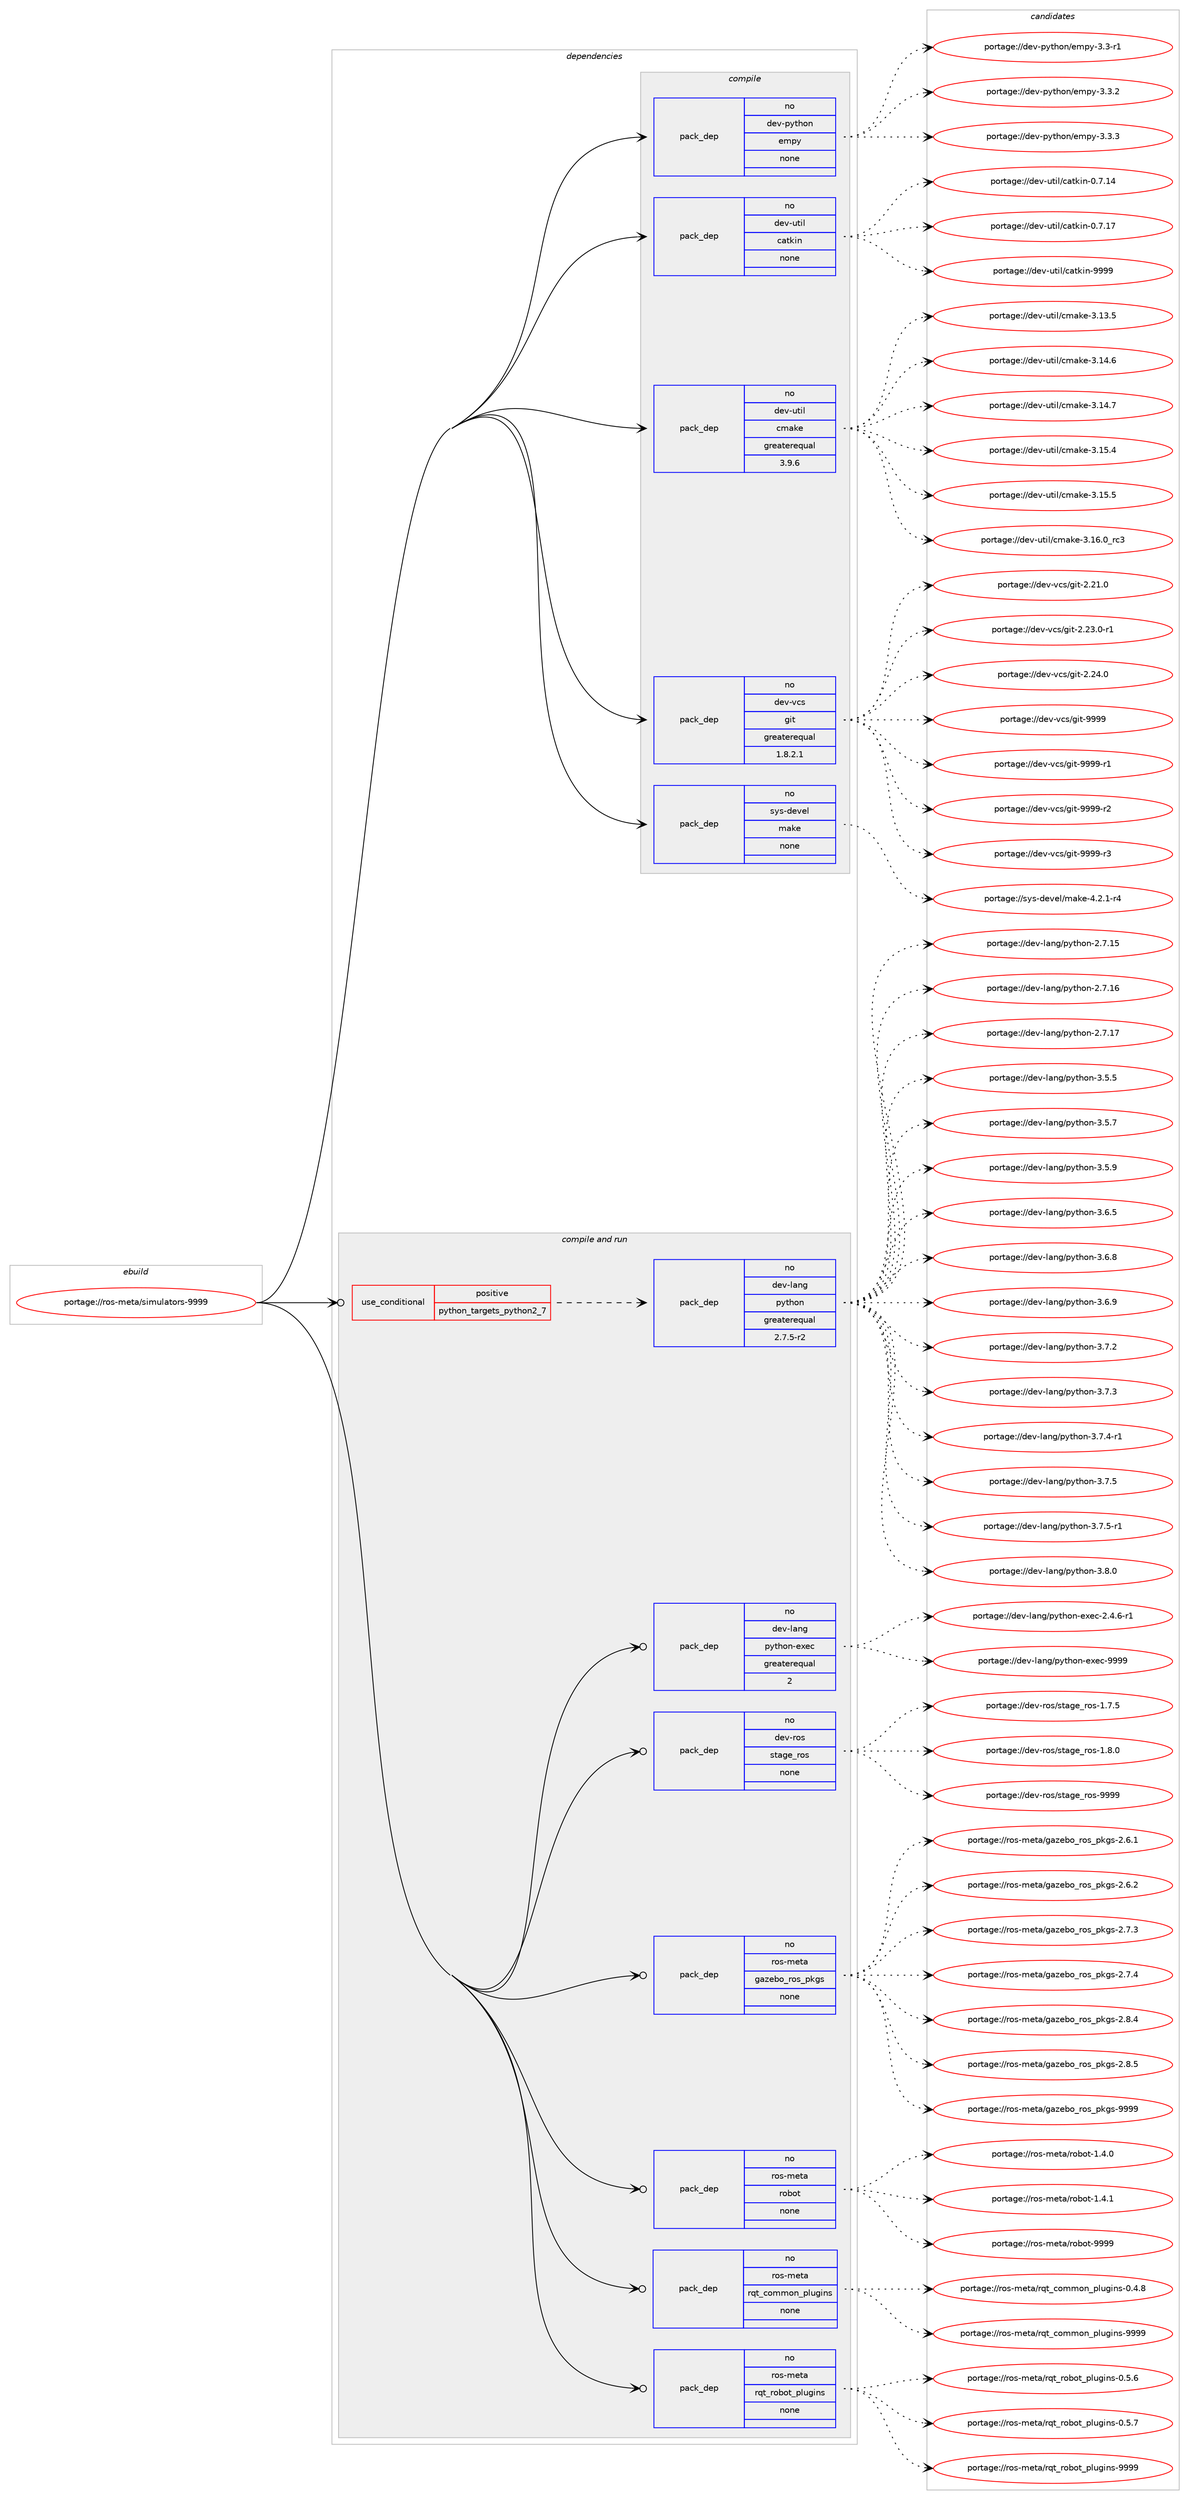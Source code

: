 digraph prolog {

# *************
# Graph options
# *************

newrank=true;
concentrate=true;
compound=true;
graph [rankdir=LR,fontname=Helvetica,fontsize=10,ranksep=1.5];#, ranksep=2.5, nodesep=0.2];
edge  [arrowhead=vee];
node  [fontname=Helvetica,fontsize=10];

# **********
# The ebuild
# **********

subgraph cluster_leftcol {
color=gray;
rank=same;
label=<<i>ebuild</i>>;
id [label="portage://ros-meta/simulators-9999", color=red, width=4, href="../ros-meta/simulators-9999.svg"];
}

# ****************
# The dependencies
# ****************

subgraph cluster_midcol {
color=gray;
label=<<i>dependencies</i>>;
subgraph cluster_compile {
fillcolor="#eeeeee";
style=filled;
label=<<i>compile</i>>;
subgraph pack280493 {
dependency382003 [label=<<TABLE BORDER="0" CELLBORDER="1" CELLSPACING="0" CELLPADDING="4" WIDTH="220"><TR><TD ROWSPAN="6" CELLPADDING="30">pack_dep</TD></TR><TR><TD WIDTH="110">no</TD></TR><TR><TD>dev-python</TD></TR><TR><TD>empy</TD></TR><TR><TD>none</TD></TR><TR><TD></TD></TR></TABLE>>, shape=none, color=blue];
}
id:e -> dependency382003:w [weight=20,style="solid",arrowhead="vee"];
subgraph pack280494 {
dependency382004 [label=<<TABLE BORDER="0" CELLBORDER="1" CELLSPACING="0" CELLPADDING="4" WIDTH="220"><TR><TD ROWSPAN="6" CELLPADDING="30">pack_dep</TD></TR><TR><TD WIDTH="110">no</TD></TR><TR><TD>dev-util</TD></TR><TR><TD>catkin</TD></TR><TR><TD>none</TD></TR><TR><TD></TD></TR></TABLE>>, shape=none, color=blue];
}
id:e -> dependency382004:w [weight=20,style="solid",arrowhead="vee"];
subgraph pack280495 {
dependency382005 [label=<<TABLE BORDER="0" CELLBORDER="1" CELLSPACING="0" CELLPADDING="4" WIDTH="220"><TR><TD ROWSPAN="6" CELLPADDING="30">pack_dep</TD></TR><TR><TD WIDTH="110">no</TD></TR><TR><TD>dev-util</TD></TR><TR><TD>cmake</TD></TR><TR><TD>greaterequal</TD></TR><TR><TD>3.9.6</TD></TR></TABLE>>, shape=none, color=blue];
}
id:e -> dependency382005:w [weight=20,style="solid",arrowhead="vee"];
subgraph pack280496 {
dependency382006 [label=<<TABLE BORDER="0" CELLBORDER="1" CELLSPACING="0" CELLPADDING="4" WIDTH="220"><TR><TD ROWSPAN="6" CELLPADDING="30">pack_dep</TD></TR><TR><TD WIDTH="110">no</TD></TR><TR><TD>dev-vcs</TD></TR><TR><TD>git</TD></TR><TR><TD>greaterequal</TD></TR><TR><TD>1.8.2.1</TD></TR></TABLE>>, shape=none, color=blue];
}
id:e -> dependency382006:w [weight=20,style="solid",arrowhead="vee"];
subgraph pack280497 {
dependency382007 [label=<<TABLE BORDER="0" CELLBORDER="1" CELLSPACING="0" CELLPADDING="4" WIDTH="220"><TR><TD ROWSPAN="6" CELLPADDING="30">pack_dep</TD></TR><TR><TD WIDTH="110">no</TD></TR><TR><TD>sys-devel</TD></TR><TR><TD>make</TD></TR><TR><TD>none</TD></TR><TR><TD></TD></TR></TABLE>>, shape=none, color=blue];
}
id:e -> dependency382007:w [weight=20,style="solid",arrowhead="vee"];
}
subgraph cluster_compileandrun {
fillcolor="#eeeeee";
style=filled;
label=<<i>compile and run</i>>;
subgraph cond95082 {
dependency382008 [label=<<TABLE BORDER="0" CELLBORDER="1" CELLSPACING="0" CELLPADDING="4"><TR><TD ROWSPAN="3" CELLPADDING="10">use_conditional</TD></TR><TR><TD>positive</TD></TR><TR><TD>python_targets_python2_7</TD></TR></TABLE>>, shape=none, color=red];
subgraph pack280498 {
dependency382009 [label=<<TABLE BORDER="0" CELLBORDER="1" CELLSPACING="0" CELLPADDING="4" WIDTH="220"><TR><TD ROWSPAN="6" CELLPADDING="30">pack_dep</TD></TR><TR><TD WIDTH="110">no</TD></TR><TR><TD>dev-lang</TD></TR><TR><TD>python</TD></TR><TR><TD>greaterequal</TD></TR><TR><TD>2.7.5-r2</TD></TR></TABLE>>, shape=none, color=blue];
}
dependency382008:e -> dependency382009:w [weight=20,style="dashed",arrowhead="vee"];
}
id:e -> dependency382008:w [weight=20,style="solid",arrowhead="odotvee"];
subgraph pack280499 {
dependency382010 [label=<<TABLE BORDER="0" CELLBORDER="1" CELLSPACING="0" CELLPADDING="4" WIDTH="220"><TR><TD ROWSPAN="6" CELLPADDING="30">pack_dep</TD></TR><TR><TD WIDTH="110">no</TD></TR><TR><TD>dev-lang</TD></TR><TR><TD>python-exec</TD></TR><TR><TD>greaterequal</TD></TR><TR><TD>2</TD></TR></TABLE>>, shape=none, color=blue];
}
id:e -> dependency382010:w [weight=20,style="solid",arrowhead="odotvee"];
subgraph pack280500 {
dependency382011 [label=<<TABLE BORDER="0" CELLBORDER="1" CELLSPACING="0" CELLPADDING="4" WIDTH="220"><TR><TD ROWSPAN="6" CELLPADDING="30">pack_dep</TD></TR><TR><TD WIDTH="110">no</TD></TR><TR><TD>dev-ros</TD></TR><TR><TD>stage_ros</TD></TR><TR><TD>none</TD></TR><TR><TD></TD></TR></TABLE>>, shape=none, color=blue];
}
id:e -> dependency382011:w [weight=20,style="solid",arrowhead="odotvee"];
subgraph pack280501 {
dependency382012 [label=<<TABLE BORDER="0" CELLBORDER="1" CELLSPACING="0" CELLPADDING="4" WIDTH="220"><TR><TD ROWSPAN="6" CELLPADDING="30">pack_dep</TD></TR><TR><TD WIDTH="110">no</TD></TR><TR><TD>ros-meta</TD></TR><TR><TD>gazebo_ros_pkgs</TD></TR><TR><TD>none</TD></TR><TR><TD></TD></TR></TABLE>>, shape=none, color=blue];
}
id:e -> dependency382012:w [weight=20,style="solid",arrowhead="odotvee"];
subgraph pack280502 {
dependency382013 [label=<<TABLE BORDER="0" CELLBORDER="1" CELLSPACING="0" CELLPADDING="4" WIDTH="220"><TR><TD ROWSPAN="6" CELLPADDING="30">pack_dep</TD></TR><TR><TD WIDTH="110">no</TD></TR><TR><TD>ros-meta</TD></TR><TR><TD>robot</TD></TR><TR><TD>none</TD></TR><TR><TD></TD></TR></TABLE>>, shape=none, color=blue];
}
id:e -> dependency382013:w [weight=20,style="solid",arrowhead="odotvee"];
subgraph pack280503 {
dependency382014 [label=<<TABLE BORDER="0" CELLBORDER="1" CELLSPACING="0" CELLPADDING="4" WIDTH="220"><TR><TD ROWSPAN="6" CELLPADDING="30">pack_dep</TD></TR><TR><TD WIDTH="110">no</TD></TR><TR><TD>ros-meta</TD></TR><TR><TD>rqt_common_plugins</TD></TR><TR><TD>none</TD></TR><TR><TD></TD></TR></TABLE>>, shape=none, color=blue];
}
id:e -> dependency382014:w [weight=20,style="solid",arrowhead="odotvee"];
subgraph pack280504 {
dependency382015 [label=<<TABLE BORDER="0" CELLBORDER="1" CELLSPACING="0" CELLPADDING="4" WIDTH="220"><TR><TD ROWSPAN="6" CELLPADDING="30">pack_dep</TD></TR><TR><TD WIDTH="110">no</TD></TR><TR><TD>ros-meta</TD></TR><TR><TD>rqt_robot_plugins</TD></TR><TR><TD>none</TD></TR><TR><TD></TD></TR></TABLE>>, shape=none, color=blue];
}
id:e -> dependency382015:w [weight=20,style="solid",arrowhead="odotvee"];
}
subgraph cluster_run {
fillcolor="#eeeeee";
style=filled;
label=<<i>run</i>>;
}
}

# **************
# The candidates
# **************

subgraph cluster_choices {
rank=same;
color=gray;
label=<<i>candidates</i>>;

subgraph choice280493 {
color=black;
nodesep=1;
choiceportage1001011184511212111610411111047101109112121455146514511449 [label="portage://dev-python/empy-3.3-r1", color=red, width=4,href="../dev-python/empy-3.3-r1.svg"];
choiceportage1001011184511212111610411111047101109112121455146514650 [label="portage://dev-python/empy-3.3.2", color=red, width=4,href="../dev-python/empy-3.3.2.svg"];
choiceportage1001011184511212111610411111047101109112121455146514651 [label="portage://dev-python/empy-3.3.3", color=red, width=4,href="../dev-python/empy-3.3.3.svg"];
dependency382003:e -> choiceportage1001011184511212111610411111047101109112121455146514511449:w [style=dotted,weight="100"];
dependency382003:e -> choiceportage1001011184511212111610411111047101109112121455146514650:w [style=dotted,weight="100"];
dependency382003:e -> choiceportage1001011184511212111610411111047101109112121455146514651:w [style=dotted,weight="100"];
}
subgraph choice280494 {
color=black;
nodesep=1;
choiceportage1001011184511711610510847999711610710511045484655464952 [label="portage://dev-util/catkin-0.7.14", color=red, width=4,href="../dev-util/catkin-0.7.14.svg"];
choiceportage1001011184511711610510847999711610710511045484655464955 [label="portage://dev-util/catkin-0.7.17", color=red, width=4,href="../dev-util/catkin-0.7.17.svg"];
choiceportage100101118451171161051084799971161071051104557575757 [label="portage://dev-util/catkin-9999", color=red, width=4,href="../dev-util/catkin-9999.svg"];
dependency382004:e -> choiceportage1001011184511711610510847999711610710511045484655464952:w [style=dotted,weight="100"];
dependency382004:e -> choiceportage1001011184511711610510847999711610710511045484655464955:w [style=dotted,weight="100"];
dependency382004:e -> choiceportage100101118451171161051084799971161071051104557575757:w [style=dotted,weight="100"];
}
subgraph choice280495 {
color=black;
nodesep=1;
choiceportage1001011184511711610510847991099710710145514649514653 [label="portage://dev-util/cmake-3.13.5", color=red, width=4,href="../dev-util/cmake-3.13.5.svg"];
choiceportage1001011184511711610510847991099710710145514649524654 [label="portage://dev-util/cmake-3.14.6", color=red, width=4,href="../dev-util/cmake-3.14.6.svg"];
choiceportage1001011184511711610510847991099710710145514649524655 [label="portage://dev-util/cmake-3.14.7", color=red, width=4,href="../dev-util/cmake-3.14.7.svg"];
choiceportage1001011184511711610510847991099710710145514649534652 [label="portage://dev-util/cmake-3.15.4", color=red, width=4,href="../dev-util/cmake-3.15.4.svg"];
choiceportage1001011184511711610510847991099710710145514649534653 [label="portage://dev-util/cmake-3.15.5", color=red, width=4,href="../dev-util/cmake-3.15.5.svg"];
choiceportage1001011184511711610510847991099710710145514649544648951149951 [label="portage://dev-util/cmake-3.16.0_rc3", color=red, width=4,href="../dev-util/cmake-3.16.0_rc3.svg"];
dependency382005:e -> choiceportage1001011184511711610510847991099710710145514649514653:w [style=dotted,weight="100"];
dependency382005:e -> choiceportage1001011184511711610510847991099710710145514649524654:w [style=dotted,weight="100"];
dependency382005:e -> choiceportage1001011184511711610510847991099710710145514649524655:w [style=dotted,weight="100"];
dependency382005:e -> choiceportage1001011184511711610510847991099710710145514649534652:w [style=dotted,weight="100"];
dependency382005:e -> choiceportage1001011184511711610510847991099710710145514649534653:w [style=dotted,weight="100"];
dependency382005:e -> choiceportage1001011184511711610510847991099710710145514649544648951149951:w [style=dotted,weight="100"];
}
subgraph choice280496 {
color=black;
nodesep=1;
choiceportage10010111845118991154710310511645504650494648 [label="portage://dev-vcs/git-2.21.0", color=red, width=4,href="../dev-vcs/git-2.21.0.svg"];
choiceportage100101118451189911547103105116455046505146484511449 [label="portage://dev-vcs/git-2.23.0-r1", color=red, width=4,href="../dev-vcs/git-2.23.0-r1.svg"];
choiceportage10010111845118991154710310511645504650524648 [label="portage://dev-vcs/git-2.24.0", color=red, width=4,href="../dev-vcs/git-2.24.0.svg"];
choiceportage1001011184511899115471031051164557575757 [label="portage://dev-vcs/git-9999", color=red, width=4,href="../dev-vcs/git-9999.svg"];
choiceportage10010111845118991154710310511645575757574511449 [label="portage://dev-vcs/git-9999-r1", color=red, width=4,href="../dev-vcs/git-9999-r1.svg"];
choiceportage10010111845118991154710310511645575757574511450 [label="portage://dev-vcs/git-9999-r2", color=red, width=4,href="../dev-vcs/git-9999-r2.svg"];
choiceportage10010111845118991154710310511645575757574511451 [label="portage://dev-vcs/git-9999-r3", color=red, width=4,href="../dev-vcs/git-9999-r3.svg"];
dependency382006:e -> choiceportage10010111845118991154710310511645504650494648:w [style=dotted,weight="100"];
dependency382006:e -> choiceportage100101118451189911547103105116455046505146484511449:w [style=dotted,weight="100"];
dependency382006:e -> choiceportage10010111845118991154710310511645504650524648:w [style=dotted,weight="100"];
dependency382006:e -> choiceportage1001011184511899115471031051164557575757:w [style=dotted,weight="100"];
dependency382006:e -> choiceportage10010111845118991154710310511645575757574511449:w [style=dotted,weight="100"];
dependency382006:e -> choiceportage10010111845118991154710310511645575757574511450:w [style=dotted,weight="100"];
dependency382006:e -> choiceportage10010111845118991154710310511645575757574511451:w [style=dotted,weight="100"];
}
subgraph choice280497 {
color=black;
nodesep=1;
choiceportage1151211154510010111810110847109971071014552465046494511452 [label="portage://sys-devel/make-4.2.1-r4", color=red, width=4,href="../sys-devel/make-4.2.1-r4.svg"];
dependency382007:e -> choiceportage1151211154510010111810110847109971071014552465046494511452:w [style=dotted,weight="100"];
}
subgraph choice280498 {
color=black;
nodesep=1;
choiceportage10010111845108971101034711212111610411111045504655464953 [label="portage://dev-lang/python-2.7.15", color=red, width=4,href="../dev-lang/python-2.7.15.svg"];
choiceportage10010111845108971101034711212111610411111045504655464954 [label="portage://dev-lang/python-2.7.16", color=red, width=4,href="../dev-lang/python-2.7.16.svg"];
choiceportage10010111845108971101034711212111610411111045504655464955 [label="portage://dev-lang/python-2.7.17", color=red, width=4,href="../dev-lang/python-2.7.17.svg"];
choiceportage100101118451089711010347112121116104111110455146534653 [label="portage://dev-lang/python-3.5.5", color=red, width=4,href="../dev-lang/python-3.5.5.svg"];
choiceportage100101118451089711010347112121116104111110455146534655 [label="portage://dev-lang/python-3.5.7", color=red, width=4,href="../dev-lang/python-3.5.7.svg"];
choiceportage100101118451089711010347112121116104111110455146534657 [label="portage://dev-lang/python-3.5.9", color=red, width=4,href="../dev-lang/python-3.5.9.svg"];
choiceportage100101118451089711010347112121116104111110455146544653 [label="portage://dev-lang/python-3.6.5", color=red, width=4,href="../dev-lang/python-3.6.5.svg"];
choiceportage100101118451089711010347112121116104111110455146544656 [label="portage://dev-lang/python-3.6.8", color=red, width=4,href="../dev-lang/python-3.6.8.svg"];
choiceportage100101118451089711010347112121116104111110455146544657 [label="portage://dev-lang/python-3.6.9", color=red, width=4,href="../dev-lang/python-3.6.9.svg"];
choiceportage100101118451089711010347112121116104111110455146554650 [label="portage://dev-lang/python-3.7.2", color=red, width=4,href="../dev-lang/python-3.7.2.svg"];
choiceportage100101118451089711010347112121116104111110455146554651 [label="portage://dev-lang/python-3.7.3", color=red, width=4,href="../dev-lang/python-3.7.3.svg"];
choiceportage1001011184510897110103471121211161041111104551465546524511449 [label="portage://dev-lang/python-3.7.4-r1", color=red, width=4,href="../dev-lang/python-3.7.4-r1.svg"];
choiceportage100101118451089711010347112121116104111110455146554653 [label="portage://dev-lang/python-3.7.5", color=red, width=4,href="../dev-lang/python-3.7.5.svg"];
choiceportage1001011184510897110103471121211161041111104551465546534511449 [label="portage://dev-lang/python-3.7.5-r1", color=red, width=4,href="../dev-lang/python-3.7.5-r1.svg"];
choiceportage100101118451089711010347112121116104111110455146564648 [label="portage://dev-lang/python-3.8.0", color=red, width=4,href="../dev-lang/python-3.8.0.svg"];
dependency382009:e -> choiceportage10010111845108971101034711212111610411111045504655464953:w [style=dotted,weight="100"];
dependency382009:e -> choiceportage10010111845108971101034711212111610411111045504655464954:w [style=dotted,weight="100"];
dependency382009:e -> choiceportage10010111845108971101034711212111610411111045504655464955:w [style=dotted,weight="100"];
dependency382009:e -> choiceportage100101118451089711010347112121116104111110455146534653:w [style=dotted,weight="100"];
dependency382009:e -> choiceportage100101118451089711010347112121116104111110455146534655:w [style=dotted,weight="100"];
dependency382009:e -> choiceportage100101118451089711010347112121116104111110455146534657:w [style=dotted,weight="100"];
dependency382009:e -> choiceportage100101118451089711010347112121116104111110455146544653:w [style=dotted,weight="100"];
dependency382009:e -> choiceportage100101118451089711010347112121116104111110455146544656:w [style=dotted,weight="100"];
dependency382009:e -> choiceportage100101118451089711010347112121116104111110455146544657:w [style=dotted,weight="100"];
dependency382009:e -> choiceportage100101118451089711010347112121116104111110455146554650:w [style=dotted,weight="100"];
dependency382009:e -> choiceportage100101118451089711010347112121116104111110455146554651:w [style=dotted,weight="100"];
dependency382009:e -> choiceportage1001011184510897110103471121211161041111104551465546524511449:w [style=dotted,weight="100"];
dependency382009:e -> choiceportage100101118451089711010347112121116104111110455146554653:w [style=dotted,weight="100"];
dependency382009:e -> choiceportage1001011184510897110103471121211161041111104551465546534511449:w [style=dotted,weight="100"];
dependency382009:e -> choiceportage100101118451089711010347112121116104111110455146564648:w [style=dotted,weight="100"];
}
subgraph choice280499 {
color=black;
nodesep=1;
choiceportage10010111845108971101034711212111610411111045101120101994550465246544511449 [label="portage://dev-lang/python-exec-2.4.6-r1", color=red, width=4,href="../dev-lang/python-exec-2.4.6-r1.svg"];
choiceportage10010111845108971101034711212111610411111045101120101994557575757 [label="portage://dev-lang/python-exec-9999", color=red, width=4,href="../dev-lang/python-exec-9999.svg"];
dependency382010:e -> choiceportage10010111845108971101034711212111610411111045101120101994550465246544511449:w [style=dotted,weight="100"];
dependency382010:e -> choiceportage10010111845108971101034711212111610411111045101120101994557575757:w [style=dotted,weight="100"];
}
subgraph choice280500 {
color=black;
nodesep=1;
choiceportage10010111845114111115471151169710310195114111115454946554653 [label="portage://dev-ros/stage_ros-1.7.5", color=red, width=4,href="../dev-ros/stage_ros-1.7.5.svg"];
choiceportage10010111845114111115471151169710310195114111115454946564648 [label="portage://dev-ros/stage_ros-1.8.0", color=red, width=4,href="../dev-ros/stage_ros-1.8.0.svg"];
choiceportage100101118451141111154711511697103101951141111154557575757 [label="portage://dev-ros/stage_ros-9999", color=red, width=4,href="../dev-ros/stage_ros-9999.svg"];
dependency382011:e -> choiceportage10010111845114111115471151169710310195114111115454946554653:w [style=dotted,weight="100"];
dependency382011:e -> choiceportage10010111845114111115471151169710310195114111115454946564648:w [style=dotted,weight="100"];
dependency382011:e -> choiceportage100101118451141111154711511697103101951141111154557575757:w [style=dotted,weight="100"];
}
subgraph choice280501 {
color=black;
nodesep=1;
choiceportage11411111545109101116974710397122101981119511411111595112107103115455046544649 [label="portage://ros-meta/gazebo_ros_pkgs-2.6.1", color=red, width=4,href="../ros-meta/gazebo_ros_pkgs-2.6.1.svg"];
choiceportage11411111545109101116974710397122101981119511411111595112107103115455046544650 [label="portage://ros-meta/gazebo_ros_pkgs-2.6.2", color=red, width=4,href="../ros-meta/gazebo_ros_pkgs-2.6.2.svg"];
choiceportage11411111545109101116974710397122101981119511411111595112107103115455046554651 [label="portage://ros-meta/gazebo_ros_pkgs-2.7.3", color=red, width=4,href="../ros-meta/gazebo_ros_pkgs-2.7.3.svg"];
choiceportage11411111545109101116974710397122101981119511411111595112107103115455046554652 [label="portage://ros-meta/gazebo_ros_pkgs-2.7.4", color=red, width=4,href="../ros-meta/gazebo_ros_pkgs-2.7.4.svg"];
choiceportage11411111545109101116974710397122101981119511411111595112107103115455046564652 [label="portage://ros-meta/gazebo_ros_pkgs-2.8.4", color=red, width=4,href="../ros-meta/gazebo_ros_pkgs-2.8.4.svg"];
choiceportage11411111545109101116974710397122101981119511411111595112107103115455046564653 [label="portage://ros-meta/gazebo_ros_pkgs-2.8.5", color=red, width=4,href="../ros-meta/gazebo_ros_pkgs-2.8.5.svg"];
choiceportage114111115451091011169747103971221019811195114111115951121071031154557575757 [label="portage://ros-meta/gazebo_ros_pkgs-9999", color=red, width=4,href="../ros-meta/gazebo_ros_pkgs-9999.svg"];
dependency382012:e -> choiceportage11411111545109101116974710397122101981119511411111595112107103115455046544649:w [style=dotted,weight="100"];
dependency382012:e -> choiceportage11411111545109101116974710397122101981119511411111595112107103115455046544650:w [style=dotted,weight="100"];
dependency382012:e -> choiceportage11411111545109101116974710397122101981119511411111595112107103115455046554651:w [style=dotted,weight="100"];
dependency382012:e -> choiceportage11411111545109101116974710397122101981119511411111595112107103115455046554652:w [style=dotted,weight="100"];
dependency382012:e -> choiceportage11411111545109101116974710397122101981119511411111595112107103115455046564652:w [style=dotted,weight="100"];
dependency382012:e -> choiceportage11411111545109101116974710397122101981119511411111595112107103115455046564653:w [style=dotted,weight="100"];
dependency382012:e -> choiceportage114111115451091011169747103971221019811195114111115951121071031154557575757:w [style=dotted,weight="100"];
}
subgraph choice280502 {
color=black;
nodesep=1;
choiceportage11411111545109101116974711411198111116454946524648 [label="portage://ros-meta/robot-1.4.0", color=red, width=4,href="../ros-meta/robot-1.4.0.svg"];
choiceportage11411111545109101116974711411198111116454946524649 [label="portage://ros-meta/robot-1.4.1", color=red, width=4,href="../ros-meta/robot-1.4.1.svg"];
choiceportage114111115451091011169747114111981111164557575757 [label="portage://ros-meta/robot-9999", color=red, width=4,href="../ros-meta/robot-9999.svg"];
dependency382013:e -> choiceportage11411111545109101116974711411198111116454946524648:w [style=dotted,weight="100"];
dependency382013:e -> choiceportage11411111545109101116974711411198111116454946524649:w [style=dotted,weight="100"];
dependency382013:e -> choiceportage114111115451091011169747114111981111164557575757:w [style=dotted,weight="100"];
}
subgraph choice280503 {
color=black;
nodesep=1;
choiceportage114111115451091011169747114113116959911110910911111095112108117103105110115454846524656 [label="portage://ros-meta/rqt_common_plugins-0.4.8", color=red, width=4,href="../ros-meta/rqt_common_plugins-0.4.8.svg"];
choiceportage1141111154510910111697471141131169599111109109111110951121081171031051101154557575757 [label="portage://ros-meta/rqt_common_plugins-9999", color=red, width=4,href="../ros-meta/rqt_common_plugins-9999.svg"];
dependency382014:e -> choiceportage114111115451091011169747114113116959911110910911111095112108117103105110115454846524656:w [style=dotted,weight="100"];
dependency382014:e -> choiceportage1141111154510910111697471141131169599111109109111110951121081171031051101154557575757:w [style=dotted,weight="100"];
}
subgraph choice280504 {
color=black;
nodesep=1;
choiceportage114111115451091011169747114113116951141119811111695112108117103105110115454846534654 [label="portage://ros-meta/rqt_robot_plugins-0.5.6", color=red, width=4,href="../ros-meta/rqt_robot_plugins-0.5.6.svg"];
choiceportage114111115451091011169747114113116951141119811111695112108117103105110115454846534655 [label="portage://ros-meta/rqt_robot_plugins-0.5.7", color=red, width=4,href="../ros-meta/rqt_robot_plugins-0.5.7.svg"];
choiceportage1141111154510910111697471141131169511411198111116951121081171031051101154557575757 [label="portage://ros-meta/rqt_robot_plugins-9999", color=red, width=4,href="../ros-meta/rqt_robot_plugins-9999.svg"];
dependency382015:e -> choiceportage114111115451091011169747114113116951141119811111695112108117103105110115454846534654:w [style=dotted,weight="100"];
dependency382015:e -> choiceportage114111115451091011169747114113116951141119811111695112108117103105110115454846534655:w [style=dotted,weight="100"];
dependency382015:e -> choiceportage1141111154510910111697471141131169511411198111116951121081171031051101154557575757:w [style=dotted,weight="100"];
}
}

}

